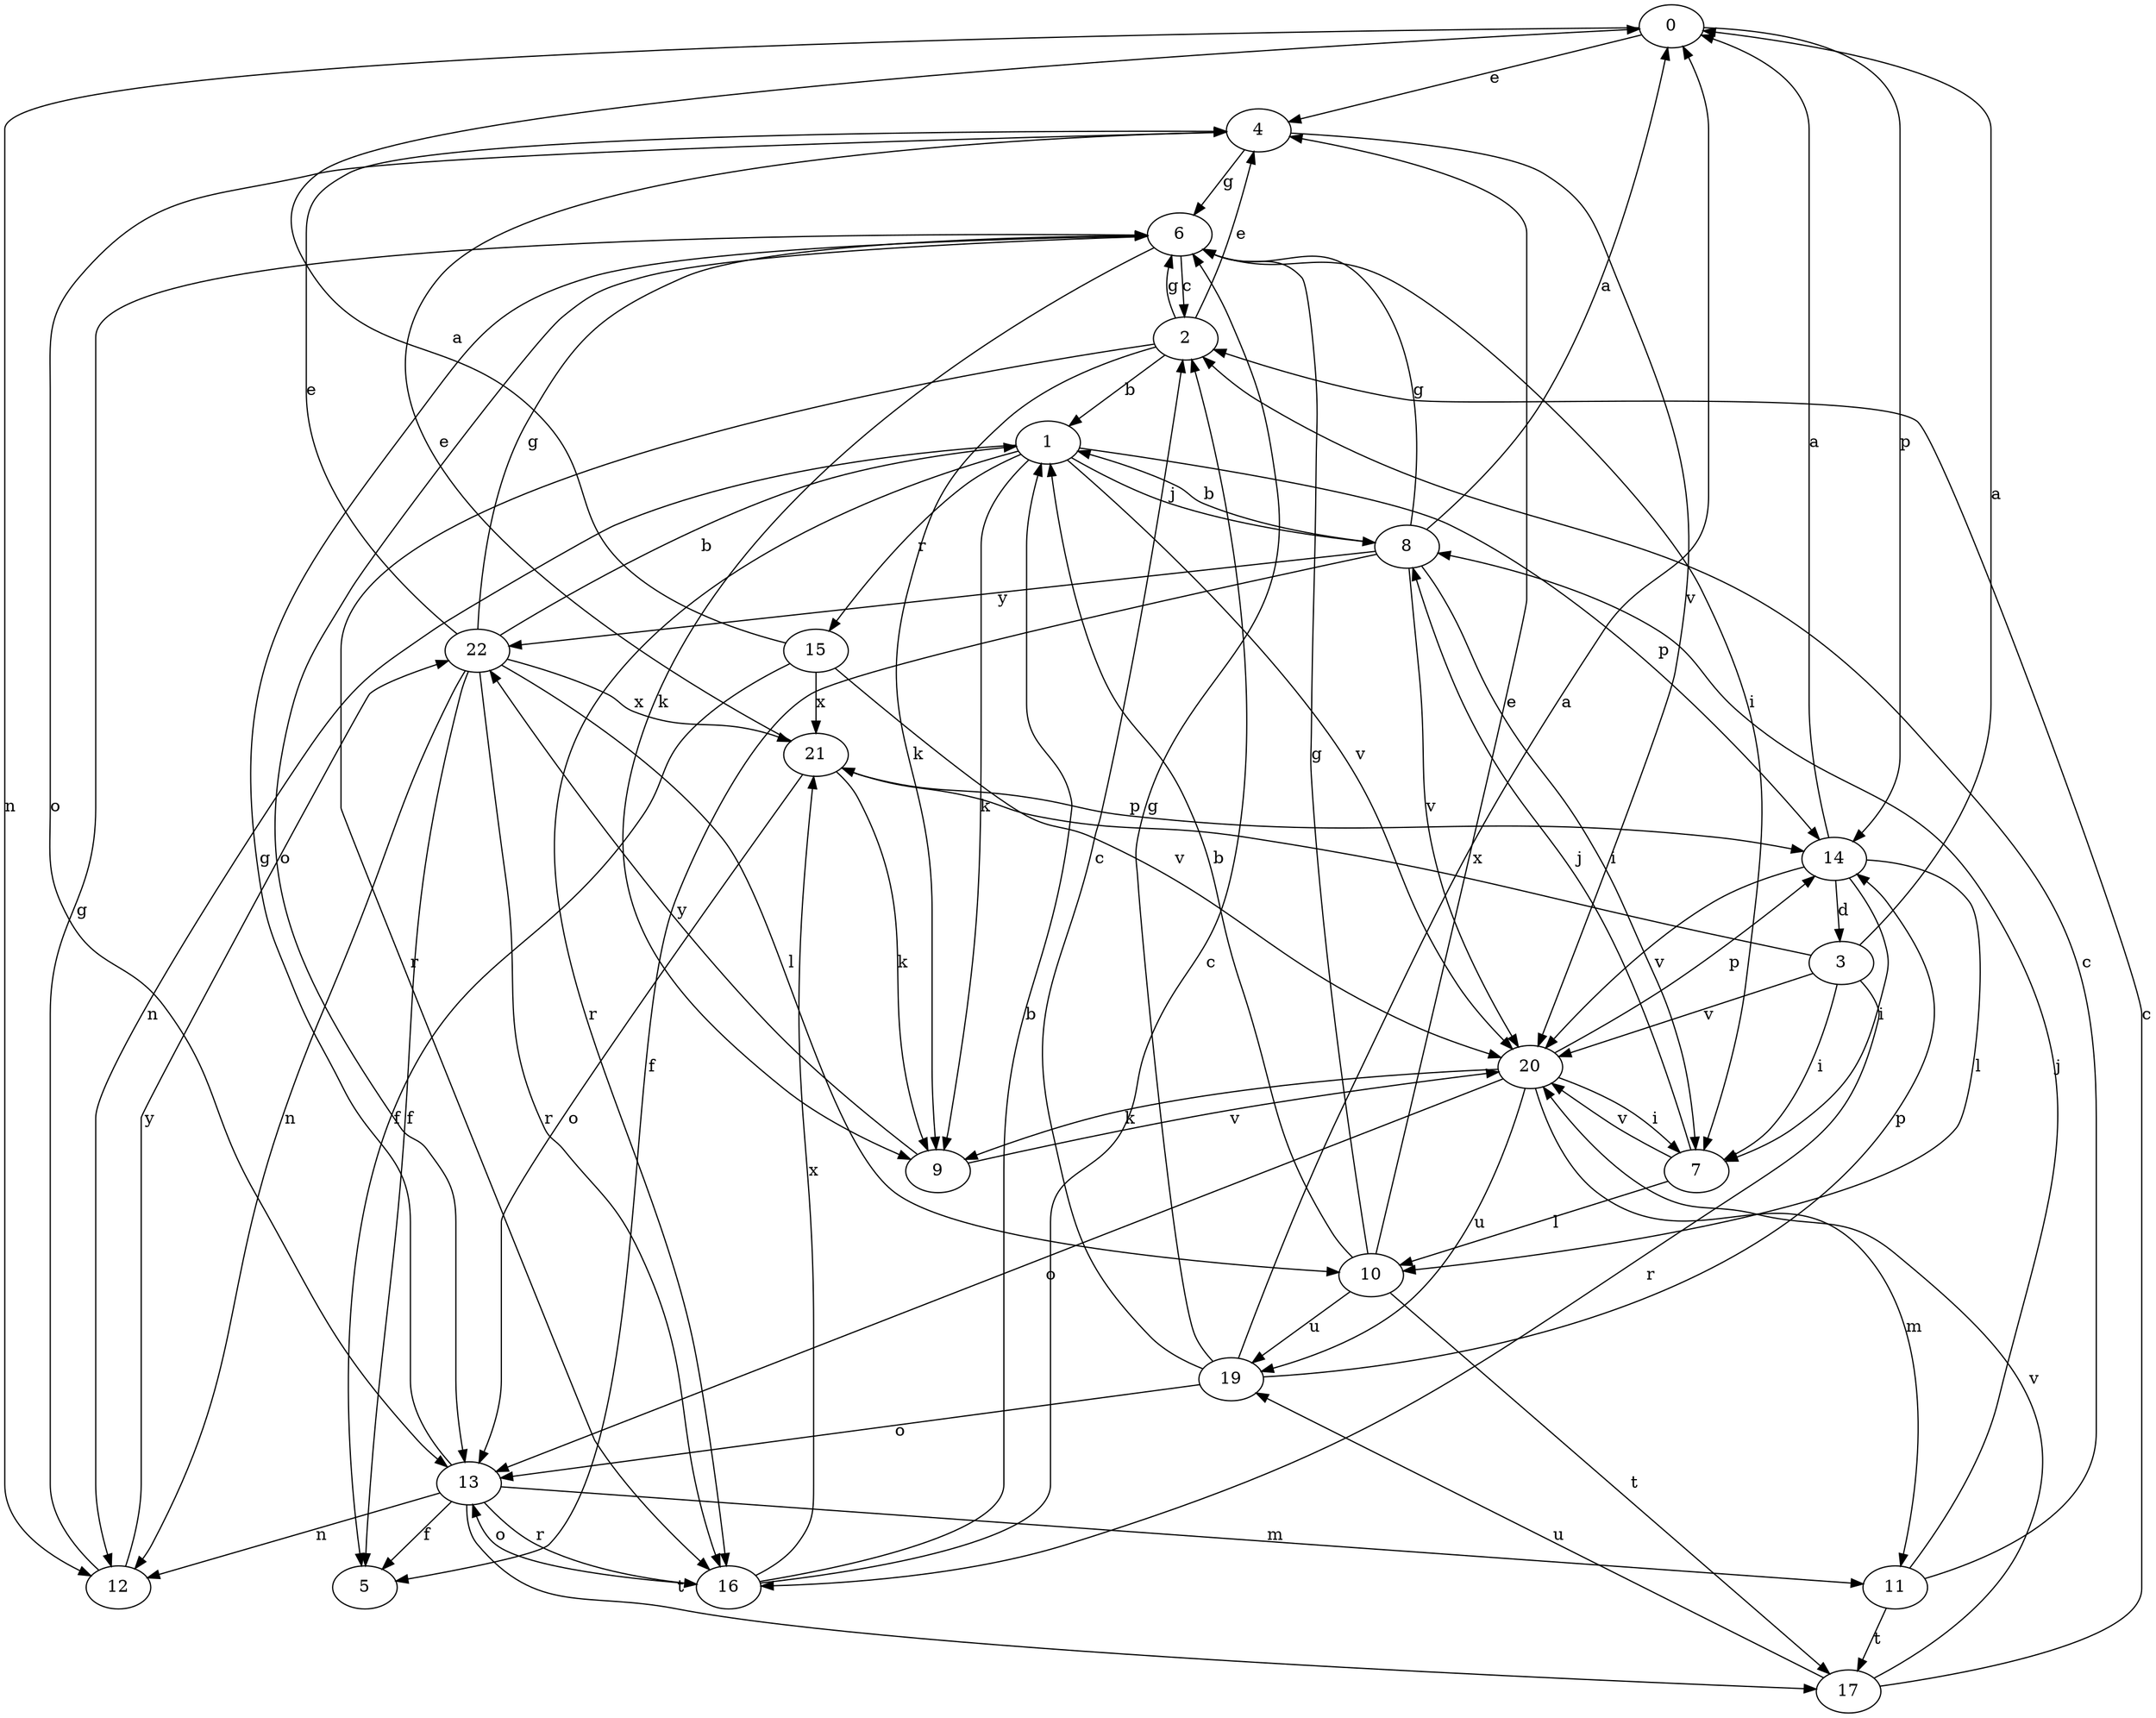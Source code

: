 strict digraph  {
0;
1;
2;
3;
4;
5;
6;
7;
8;
9;
10;
11;
12;
13;
14;
15;
16;
17;
19;
20;
21;
22;
0 -> 4  [label=e];
0 -> 12  [label=n];
0 -> 14  [label=p];
1 -> 8  [label=j];
1 -> 9  [label=k];
1 -> 12  [label=n];
1 -> 14  [label=p];
1 -> 15  [label=r];
1 -> 16  [label=r];
1 -> 20  [label=v];
2 -> 1  [label=b];
2 -> 4  [label=e];
2 -> 6  [label=g];
2 -> 9  [label=k];
2 -> 16  [label=r];
3 -> 0  [label=a];
3 -> 7  [label=i];
3 -> 16  [label=r];
3 -> 20  [label=v];
3 -> 21  [label=x];
4 -> 6  [label=g];
4 -> 13  [label=o];
4 -> 20  [label=v];
6 -> 2  [label=c];
6 -> 7  [label=i];
6 -> 9  [label=k];
6 -> 13  [label=o];
7 -> 8  [label=j];
7 -> 10  [label=l];
7 -> 20  [label=v];
8 -> 0  [label=a];
8 -> 1  [label=b];
8 -> 5  [label=f];
8 -> 6  [label=g];
8 -> 7  [label=i];
8 -> 20  [label=v];
8 -> 22  [label=y];
9 -> 20  [label=v];
9 -> 22  [label=y];
10 -> 1  [label=b];
10 -> 4  [label=e];
10 -> 6  [label=g];
10 -> 17  [label=t];
10 -> 19  [label=u];
11 -> 2  [label=c];
11 -> 8  [label=j];
11 -> 17  [label=t];
12 -> 6  [label=g];
12 -> 22  [label=y];
13 -> 5  [label=f];
13 -> 6  [label=g];
13 -> 11  [label=m];
13 -> 12  [label=n];
13 -> 16  [label=r];
13 -> 17  [label=t];
14 -> 0  [label=a];
14 -> 3  [label=d];
14 -> 7  [label=i];
14 -> 10  [label=l];
14 -> 20  [label=v];
15 -> 0  [label=a];
15 -> 5  [label=f];
15 -> 20  [label=v];
15 -> 21  [label=x];
16 -> 1  [label=b];
16 -> 2  [label=c];
16 -> 13  [label=o];
16 -> 21  [label=x];
17 -> 2  [label=c];
17 -> 19  [label=u];
17 -> 20  [label=v];
19 -> 0  [label=a];
19 -> 2  [label=c];
19 -> 6  [label=g];
19 -> 13  [label=o];
19 -> 14  [label=p];
20 -> 7  [label=i];
20 -> 9  [label=k];
20 -> 11  [label=m];
20 -> 13  [label=o];
20 -> 14  [label=p];
20 -> 19  [label=u];
21 -> 4  [label=e];
21 -> 9  [label=k];
21 -> 13  [label=o];
21 -> 14  [label=p];
22 -> 1  [label=b];
22 -> 4  [label=e];
22 -> 5  [label=f];
22 -> 6  [label=g];
22 -> 10  [label=l];
22 -> 12  [label=n];
22 -> 16  [label=r];
22 -> 21  [label=x];
}
